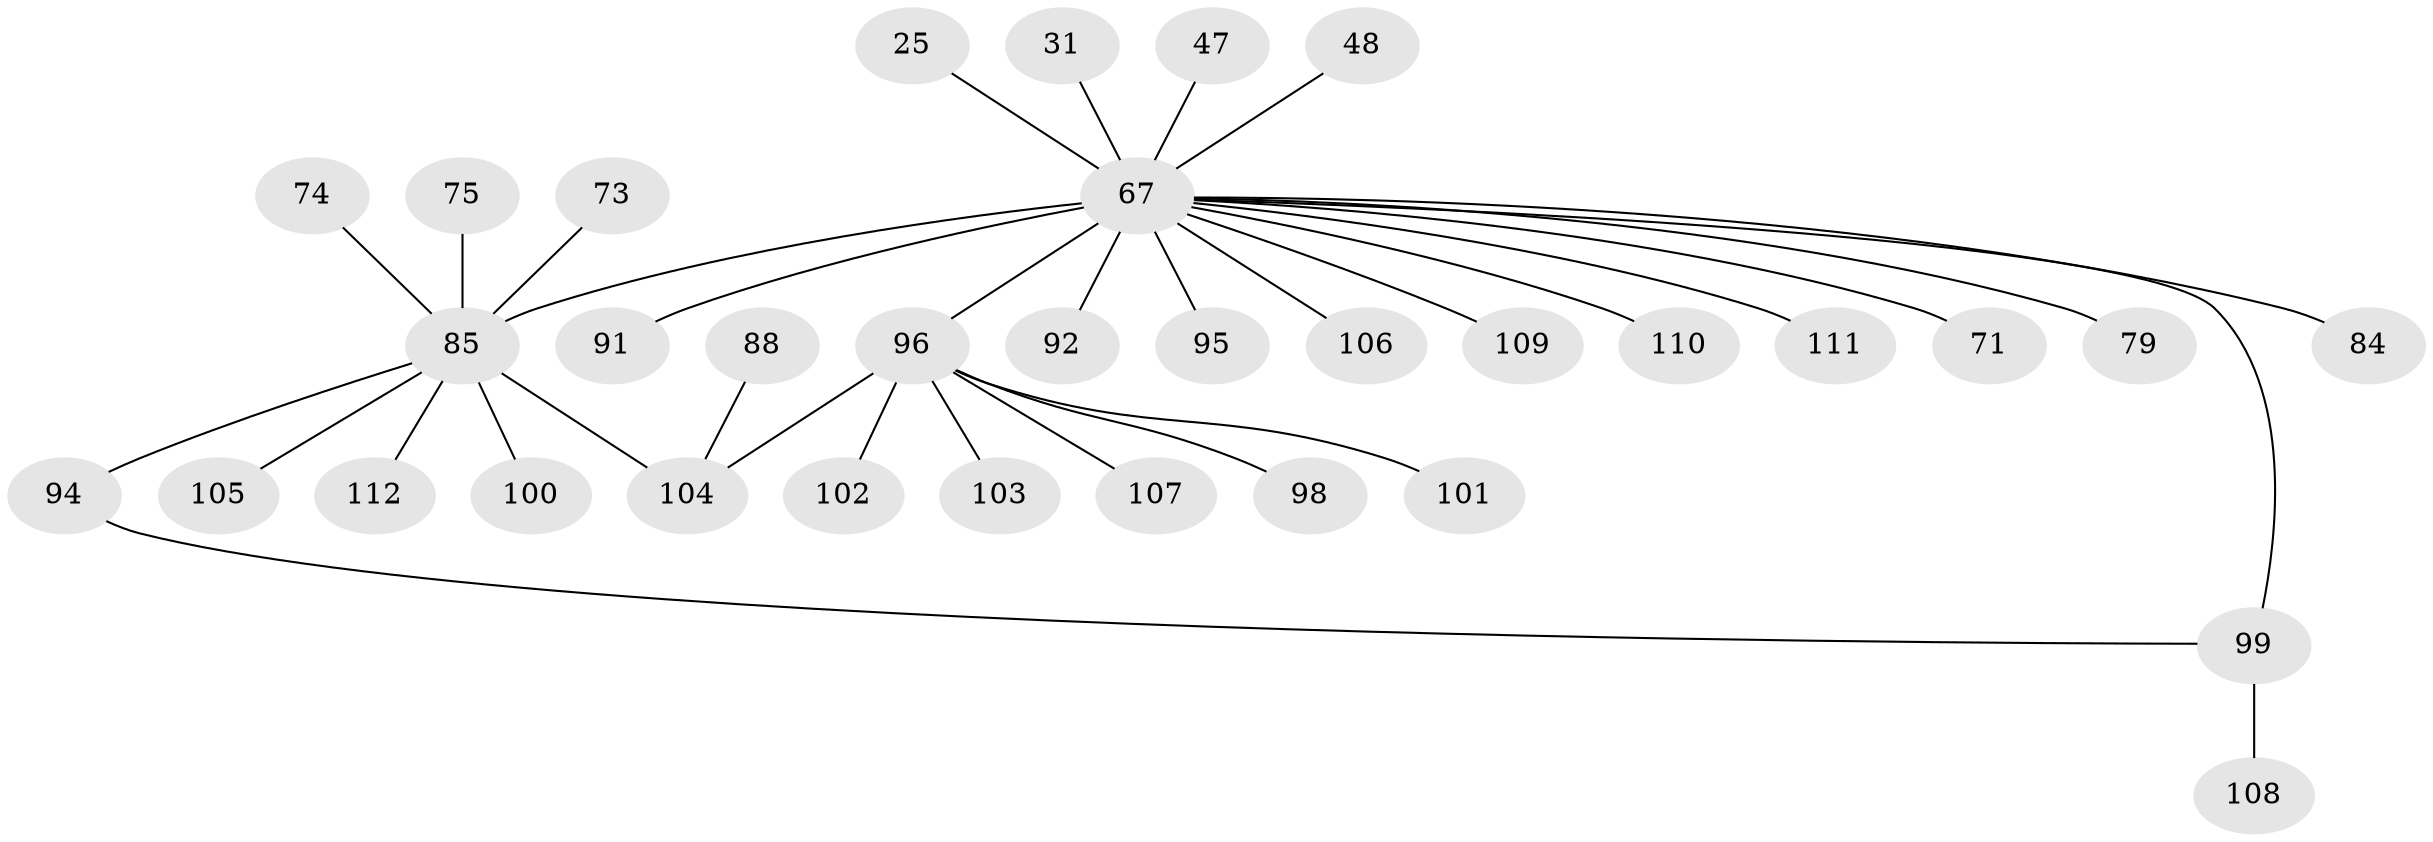 // original degree distribution, {15: 0.008928571428571428, 18: 0.008928571428571428, 5: 0.044642857142857144, 6: 0.017857142857142856, 4: 0.08035714285714286, 3: 0.08928571428571429, 1: 0.5892857142857143, 12: 0.008928571428571428, 2: 0.14285714285714285, 8: 0.008928571428571428}
// Generated by graph-tools (version 1.1) at 2025/50/03/04/25 21:50:22]
// undirected, 33 vertices, 34 edges
graph export_dot {
graph [start="1"]
  node [color=gray90,style=filled];
  25;
  31;
  47;
  48;
  67 [super="+2+11+17"];
  71;
  73;
  74 [super="+39"];
  75;
  79 [super="+65"];
  84;
  85 [super="+26+13+37+38+42+55+58+63+69+72"];
  88;
  91;
  92 [super="+50"];
  94 [super="+49"];
  95;
  96 [super="+59+60+93+28+41+52+64+66+70+82+86+87"];
  98;
  99 [super="+81+8+30"];
  100 [super="+33"];
  101;
  102;
  103;
  104 [super="+62+78"];
  105 [super="+89"];
  106 [super="+77"];
  107 [super="+44"];
  108;
  109 [super="+97"];
  110 [super="+56"];
  111;
  112;
  25 -- 67;
  31 -- 67;
  47 -- 67;
  48 -- 67;
  67 -- 71;
  67 -- 79 [weight=2];
  67 -- 84;
  67 -- 85 [weight=4];
  67 -- 91;
  67 -- 92;
  67 -- 95;
  67 -- 96 [weight=6];
  67 -- 99 [weight=3];
  67 -- 106;
  67 -- 109;
  67 -- 110;
  67 -- 111;
  73 -- 85;
  74 -- 85;
  75 -- 85;
  85 -- 100;
  85 -- 105;
  85 -- 112;
  85 -- 94 [weight=2];
  85 -- 104 [weight=3];
  88 -- 104;
  94 -- 99;
  96 -- 98;
  96 -- 101;
  96 -- 102;
  96 -- 103;
  96 -- 107;
  96 -- 104;
  99 -- 108;
}
